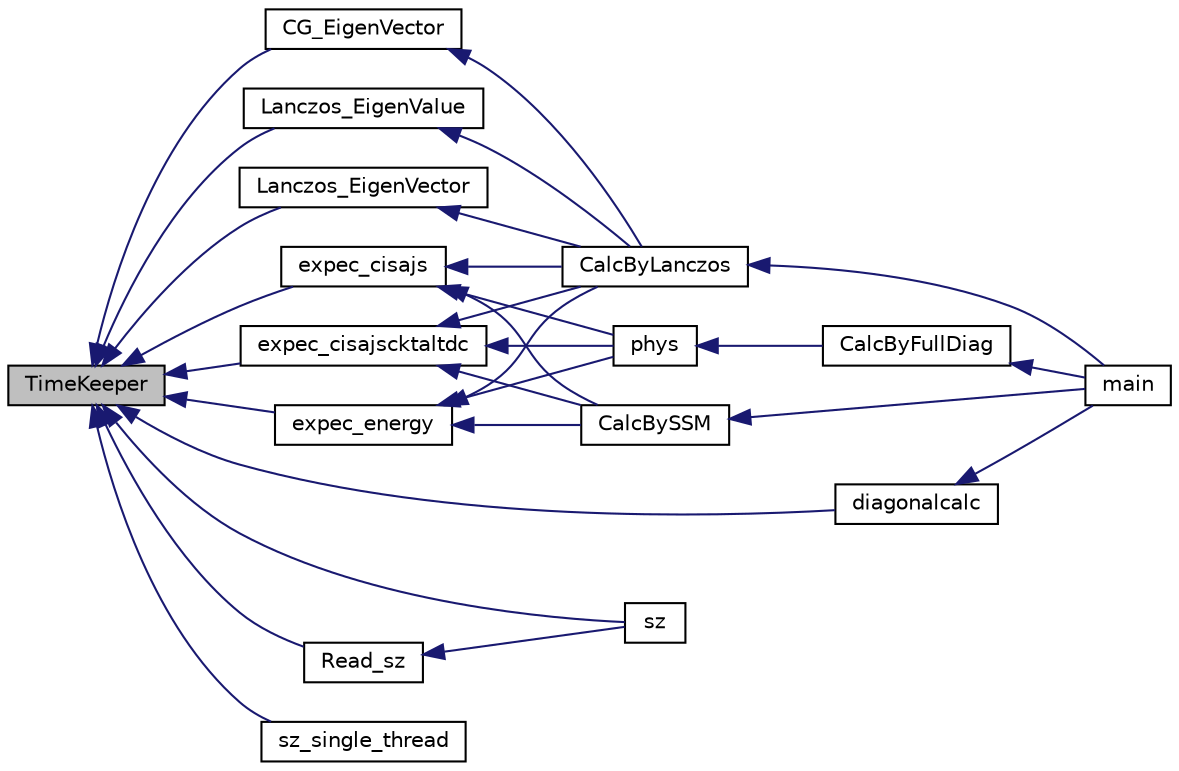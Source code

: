 digraph "TimeKeeper"
{
 // INTERACTIVE_SVG=YES
  edge [fontname="Helvetica",fontsize="10",labelfontname="Helvetica",labelfontsize="10"];
  node [fontname="Helvetica",fontsize="10",shape=record];
  rankdir="LR";
  Node1 [label="TimeKeeper",height=0.2,width=0.4,color="black", fillcolor="grey75", style="filled", fontcolor="black"];
  Node1 -> Node2 [dir="back",color="midnightblue",fontsize="10",style="solid",fontname="Helvetica"];
  Node2 [label="CG_EigenVector",height=0.2,width=0.4,color="black", fillcolor="white", style="filled",URL="$_c_g___eigen_vector_8h.html#a27dc47878d6c847ba4f6732e66204bf9"];
  Node2 -> Node3 [dir="back",color="midnightblue",fontsize="10",style="solid",fontname="Helvetica"];
  Node3 [label="CalcByLanczos",height=0.2,width=0.4,color="black", fillcolor="white", style="filled",URL="$_calc_by_lanczos_8h.html#a4efefe8077d976196c07adb0803ce2ff"];
  Node3 -> Node4 [dir="back",color="midnightblue",fontsize="10",style="solid",fontname="Helvetica"];
  Node4 [label="main",height=0.2,width=0.4,color="black", fillcolor="white", style="filled",URL="$_h_phi_main_8c.html#a0ddf1224851353fc92bfbff6f499fa97",tooltip="Main program for HPhi. "];
  Node1 -> Node5 [dir="back",color="midnightblue",fontsize="10",style="solid",fontname="Helvetica"];
  Node5 [label="diagonalcalc",height=0.2,width=0.4,color="black", fillcolor="white", style="filled",URL="$diagonalcalc_8h.html#a2f45884ecdc978493e3a02d712cae9c1"];
  Node5 -> Node4 [dir="back",color="midnightblue",fontsize="10",style="solid",fontname="Helvetica"];
  Node1 -> Node6 [dir="back",color="midnightblue",fontsize="10",style="solid",fontname="Helvetica"];
  Node6 [label="expec_cisajs",height=0.2,width=0.4,color="black", fillcolor="white", style="filled",URL="$expec__cisajs_8h.html#aaaa7c9da11d8ae60fe21f1d046358a6c"];
  Node6 -> Node3 [dir="back",color="midnightblue",fontsize="10",style="solid",fontname="Helvetica"];
  Node6 -> Node7 [dir="back",color="midnightblue",fontsize="10",style="solid",fontname="Helvetica"];
  Node7 [label="CalcBySSM",height=0.2,width=0.4,color="black", fillcolor="white", style="filled",URL="$_calc_by_t_p_q_8h.html#a7bb0164ecd302a8713c60f99ab50442f"];
  Node7 -> Node4 [dir="back",color="midnightblue",fontsize="10",style="solid",fontname="Helvetica"];
  Node6 -> Node8 [dir="back",color="midnightblue",fontsize="10",style="solid",fontname="Helvetica"];
  Node8 [label="phys",height=0.2,width=0.4,color="black", fillcolor="white", style="filled",URL="$phys_8c.html#a4784e37301cd2d9b525dd754f864f60f"];
  Node8 -> Node9 [dir="back",color="midnightblue",fontsize="10",style="solid",fontname="Helvetica"];
  Node9 [label="CalcByFullDiag",height=0.2,width=0.4,color="black", fillcolor="white", style="filled",URL="$_calc_by_full_diag_8h.html#a67653cce7bc65bc9108006c4c8bfa57b"];
  Node9 -> Node4 [dir="back",color="midnightblue",fontsize="10",style="solid",fontname="Helvetica"];
  Node1 -> Node10 [dir="back",color="midnightblue",fontsize="10",style="solid",fontname="Helvetica"];
  Node10 [label="expec_cisajscktaltdc",height=0.2,width=0.4,color="black", fillcolor="white", style="filled",URL="$expec__cisajscktaltdc_8h.html#ab1e0307962ebf631818025cd262c4bd9"];
  Node10 -> Node3 [dir="back",color="midnightblue",fontsize="10",style="solid",fontname="Helvetica"];
  Node10 -> Node7 [dir="back",color="midnightblue",fontsize="10",style="solid",fontname="Helvetica"];
  Node10 -> Node8 [dir="back",color="midnightblue",fontsize="10",style="solid",fontname="Helvetica"];
  Node1 -> Node11 [dir="back",color="midnightblue",fontsize="10",style="solid",fontname="Helvetica"];
  Node11 [label="expec_energy",height=0.2,width=0.4,color="black", fillcolor="white", style="filled",URL="$expec__energy_8h.html#a2e04b36916e47b5b605081d51151f0e4"];
  Node11 -> Node3 [dir="back",color="midnightblue",fontsize="10",style="solid",fontname="Helvetica"];
  Node11 -> Node7 [dir="back",color="midnightblue",fontsize="10",style="solid",fontname="Helvetica"];
  Node11 -> Node8 [dir="back",color="midnightblue",fontsize="10",style="solid",fontname="Helvetica"];
  Node1 -> Node12 [dir="back",color="midnightblue",fontsize="10",style="solid",fontname="Helvetica"];
  Node12 [label="Lanczos_EigenValue",height=0.2,width=0.4,color="black", fillcolor="white", style="filled",URL="$_lanczos___eigen_value_8c.html#adffde20ad3202934fdc77cfa37472529"];
  Node12 -> Node3 [dir="back",color="midnightblue",fontsize="10",style="solid",fontname="Helvetica"];
  Node1 -> Node13 [dir="back",color="midnightblue",fontsize="10",style="solid",fontname="Helvetica"];
  Node13 [label="Lanczos_EigenVector",height=0.2,width=0.4,color="black", fillcolor="white", style="filled",URL="$_lanczos___eigen_vector_8c.html#a4575347f442614960b1d0555ab1d1ffe"];
  Node13 -> Node3 [dir="back",color="midnightblue",fontsize="10",style="solid",fontname="Helvetica"];
  Node1 -> Node14 [dir="back",color="midnightblue",fontsize="10",style="solid",fontname="Helvetica"];
  Node14 [label="sz",height=0.2,width=0.4,color="black", fillcolor="white", style="filled",URL="$sz_8c.html#a9f1e9a7095f89b67a1e2256ce651c684"];
  Node1 -> Node15 [dir="back",color="midnightblue",fontsize="10",style="solid",fontname="Helvetica"];
  Node15 [label="sz_single_thread",height=0.2,width=0.4,color="black", fillcolor="white", style="filled",URL="$sz_8c.html#a9e4841e15086f003e25cbb9f14d53caf"];
  Node1 -> Node16 [dir="back",color="midnightblue",fontsize="10",style="solid",fontname="Helvetica"];
  Node16 [label="Read_sz",height=0.2,width=0.4,color="black", fillcolor="white", style="filled",URL="$sz_8c.html#af01a29b319a21fbaeb2a099bedd86e77"];
  Node16 -> Node14 [dir="back",color="midnightblue",fontsize="10",style="solid",fontname="Helvetica"];
}
